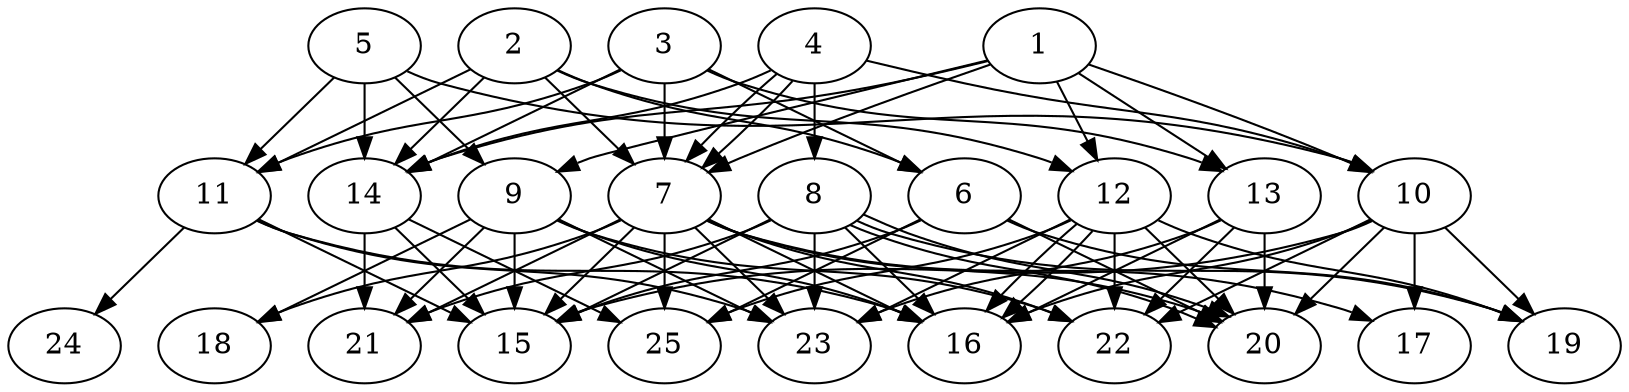 // DAG automatically generated by daggen at Thu Oct  3 14:00:40 2019
// ./daggen --dot -n 25 --ccr 0.3 --fat 0.7 --regular 0.5 --density 0.9 --mindata 5242880 --maxdata 52428800 
digraph G {
  1 [size="49633280", alpha="0.14", expect_size="14889984"] 
  1 -> 7 [size ="14889984"]
  1 -> 9 [size ="14889984"]
  1 -> 10 [size ="14889984"]
  1 -> 12 [size ="14889984"]
  1 -> 13 [size ="14889984"]
  1 -> 14 [size ="14889984"]
  2 [size="111097173", alpha="0.13", expect_size="33329152"] 
  2 -> 6 [size ="33329152"]
  2 -> 7 [size ="33329152"]
  2 -> 11 [size ="33329152"]
  2 -> 12 [size ="33329152"]
  2 -> 14 [size ="33329152"]
  3 [size="169710933", alpha="0.18", expect_size="50913280"] 
  3 -> 6 [size ="50913280"]
  3 -> 7 [size ="50913280"]
  3 -> 11 [size ="50913280"]
  3 -> 13 [size ="50913280"]
  3 -> 14 [size ="50913280"]
  4 [size="147892907", alpha="0.03", expect_size="44367872"] 
  4 -> 7 [size ="44367872"]
  4 -> 7 [size ="44367872"]
  4 -> 8 [size ="44367872"]
  4 -> 10 [size ="44367872"]
  4 -> 14 [size ="44367872"]
  5 [size="174496427", alpha="0.09", expect_size="52348928"] 
  5 -> 9 [size ="52348928"]
  5 -> 10 [size ="52348928"]
  5 -> 11 [size ="52348928"]
  5 -> 14 [size ="52348928"]
  6 [size="35853653", alpha="0.14", expect_size="10756096"] 
  6 -> 15 [size ="10756096"]
  6 -> 19 [size ="10756096"]
  6 -> 20 [size ="10756096"]
  6 -> 25 [size ="10756096"]
  7 [size="93928107", alpha="0.13", expect_size="28178432"] 
  7 -> 15 [size ="28178432"]
  7 -> 16 [size ="28178432"]
  7 -> 17 [size ="28178432"]
  7 -> 18 [size ="28178432"]
  7 -> 20 [size ="28178432"]
  7 -> 21 [size ="28178432"]
  7 -> 22 [size ="28178432"]
  7 -> 23 [size ="28178432"]
  7 -> 25 [size ="28178432"]
  8 [size="155255467", alpha="0.14", expect_size="46576640"] 
  8 -> 15 [size ="46576640"]
  8 -> 16 [size ="46576640"]
  8 -> 19 [size ="46576640"]
  8 -> 20 [size ="46576640"]
  8 -> 20 [size ="46576640"]
  8 -> 21 [size ="46576640"]
  8 -> 23 [size ="46576640"]
  9 [size="22992213", alpha="0.08", expect_size="6897664"] 
  9 -> 15 [size ="6897664"]
  9 -> 16 [size ="6897664"]
  9 -> 18 [size ="6897664"]
  9 -> 21 [size ="6897664"]
  9 -> 22 [size ="6897664"]
  9 -> 23 [size ="6897664"]
  10 [size="34628267", alpha="0.18", expect_size="10388480"] 
  10 -> 15 [size ="10388480"]
  10 -> 16 [size ="10388480"]
  10 -> 17 [size ="10388480"]
  10 -> 19 [size ="10388480"]
  10 -> 20 [size ="10388480"]
  10 -> 22 [size ="10388480"]
  11 [size="24436053", alpha="0.08", expect_size="7330816"] 
  11 -> 15 [size ="7330816"]
  11 -> 16 [size ="7330816"]
  11 -> 23 [size ="7330816"]
  11 -> 24 [size ="7330816"]
  12 [size="133290667", alpha="0.12", expect_size="39987200"] 
  12 -> 16 [size ="39987200"]
  12 -> 16 [size ="39987200"]
  12 -> 19 [size ="39987200"]
  12 -> 20 [size ="39987200"]
  12 -> 22 [size ="39987200"]
  12 -> 23 [size ="39987200"]
  12 -> 25 [size ="39987200"]
  13 [size="75031893", alpha="0.13", expect_size="22509568"] 
  13 -> 16 [size ="22509568"]
  13 -> 20 [size ="22509568"]
  13 -> 22 [size ="22509568"]
  13 -> 23 [size ="22509568"]
  14 [size="60313600", alpha="0.13", expect_size="18094080"] 
  14 -> 15 [size ="18094080"]
  14 -> 21 [size ="18094080"]
  14 -> 25 [size ="18094080"]
  15 [size="82804053", alpha="0.17", expect_size="24841216"] 
  16 [size="154634240", alpha="0.19", expect_size="46390272"] 
  17 [size="103850667", alpha="0.16", expect_size="31155200"] 
  18 [size="47636480", alpha="0.20", expect_size="14290944"] 
  19 [size="160785067", alpha="0.03", expect_size="48235520"] 
  20 [size="67392853", alpha="0.09", expect_size="20217856"] 
  21 [size="54917120", alpha="0.19", expect_size="16475136"] 
  22 [size="114786987", alpha="0.02", expect_size="34436096"] 
  23 [size="53753173", alpha="0.03", expect_size="16125952"] 
  24 [size="157395627", alpha="0.01", expect_size="47218688"] 
  25 [size="99522560", alpha="0.19", expect_size="29856768"] 
}
